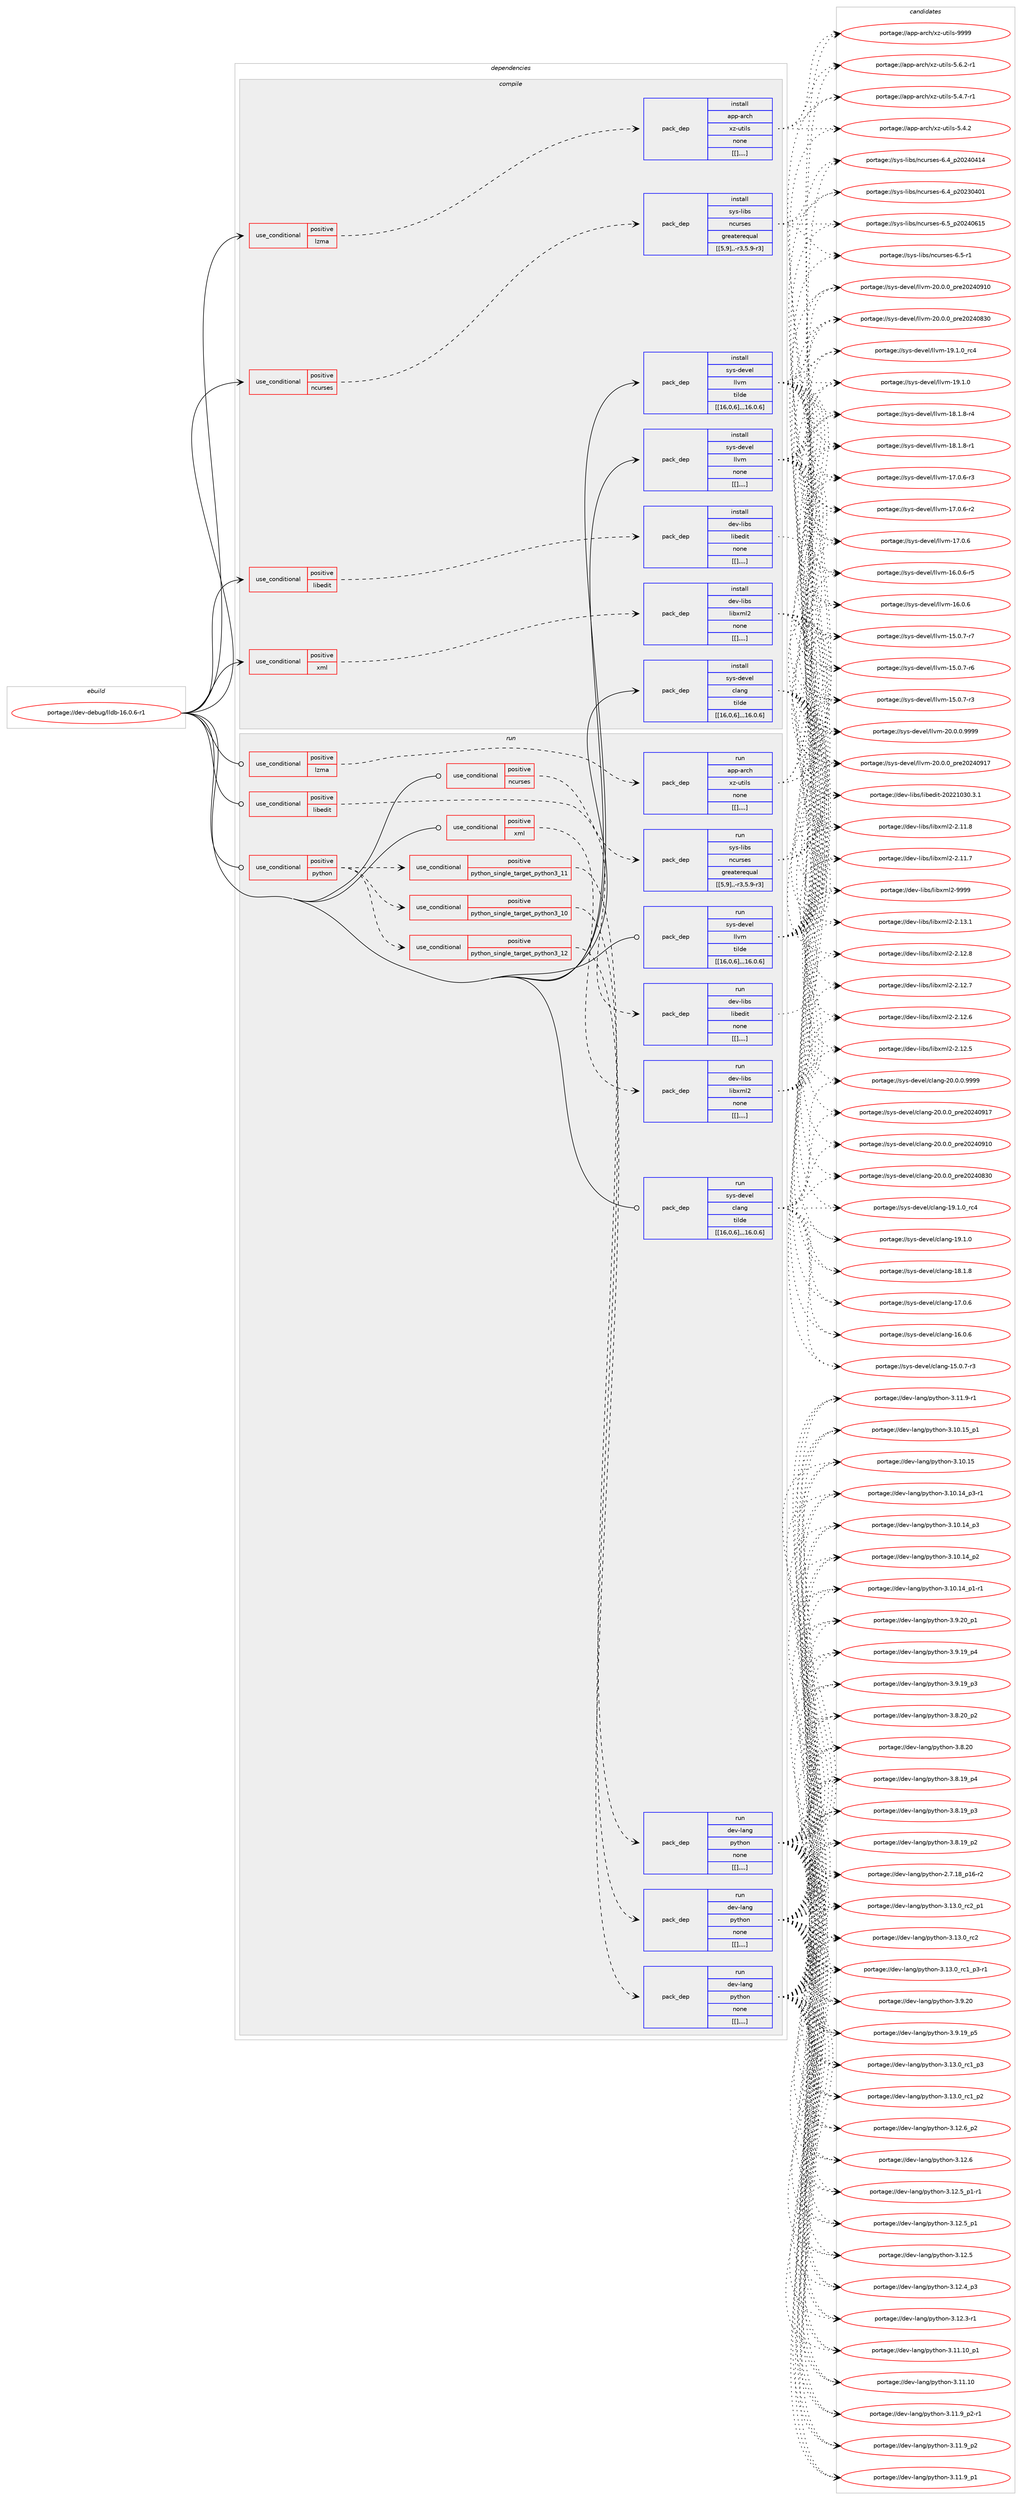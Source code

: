 digraph prolog {

# *************
# Graph options
# *************

newrank=true;
concentrate=true;
compound=true;
graph [rankdir=LR,fontname=Helvetica,fontsize=10,ranksep=1.5];#, ranksep=2.5, nodesep=0.2];
edge  [arrowhead=vee];
node  [fontname=Helvetica,fontsize=10];

# **********
# The ebuild
# **********

subgraph cluster_leftcol {
color=gray;
label=<<i>ebuild</i>>;
id [label="portage://dev-debug/lldb-16.0.6-r1", color=red, width=4, href="../dev-debug/lldb-16.0.6-r1.svg"];
}

# ****************
# The dependencies
# ****************

subgraph cluster_midcol {
color=gray;
label=<<i>dependencies</i>>;
subgraph cluster_compile {
fillcolor="#eeeeee";
style=filled;
label=<<i>compile</i>>;
subgraph cond19791 {
dependency72683 [label=<<TABLE BORDER="0" CELLBORDER="1" CELLSPACING="0" CELLPADDING="4"><TR><TD ROWSPAN="3" CELLPADDING="10">use_conditional</TD></TR><TR><TD>positive</TD></TR><TR><TD>libedit</TD></TR></TABLE>>, shape=none, color=red];
subgraph pack51948 {
dependency72684 [label=<<TABLE BORDER="0" CELLBORDER="1" CELLSPACING="0" CELLPADDING="4" WIDTH="220"><TR><TD ROWSPAN="6" CELLPADDING="30">pack_dep</TD></TR><TR><TD WIDTH="110">install</TD></TR><TR><TD>dev-libs</TD></TR><TR><TD>libedit</TD></TR><TR><TD>none</TD></TR><TR><TD>[[],,,,]</TD></TR></TABLE>>, shape=none, color=blue];
}
dependency72683:e -> dependency72684:w [weight=20,style="dashed",arrowhead="vee"];
}
id:e -> dependency72683:w [weight=20,style="solid",arrowhead="vee"];
subgraph cond19792 {
dependency72685 [label=<<TABLE BORDER="0" CELLBORDER="1" CELLSPACING="0" CELLPADDING="4"><TR><TD ROWSPAN="3" CELLPADDING="10">use_conditional</TD></TR><TR><TD>positive</TD></TR><TR><TD>lzma</TD></TR></TABLE>>, shape=none, color=red];
subgraph pack51949 {
dependency72686 [label=<<TABLE BORDER="0" CELLBORDER="1" CELLSPACING="0" CELLPADDING="4" WIDTH="220"><TR><TD ROWSPAN="6" CELLPADDING="30">pack_dep</TD></TR><TR><TD WIDTH="110">install</TD></TR><TR><TD>app-arch</TD></TR><TR><TD>xz-utils</TD></TR><TR><TD>none</TD></TR><TR><TD>[[],,,,]</TD></TR></TABLE>>, shape=none, color=blue];
}
dependency72685:e -> dependency72686:w [weight=20,style="dashed",arrowhead="vee"];
}
id:e -> dependency72685:w [weight=20,style="solid",arrowhead="vee"];
subgraph cond19793 {
dependency72687 [label=<<TABLE BORDER="0" CELLBORDER="1" CELLSPACING="0" CELLPADDING="4"><TR><TD ROWSPAN="3" CELLPADDING="10">use_conditional</TD></TR><TR><TD>positive</TD></TR><TR><TD>ncurses</TD></TR></TABLE>>, shape=none, color=red];
subgraph pack51950 {
dependency72688 [label=<<TABLE BORDER="0" CELLBORDER="1" CELLSPACING="0" CELLPADDING="4" WIDTH="220"><TR><TD ROWSPAN="6" CELLPADDING="30">pack_dep</TD></TR><TR><TD WIDTH="110">install</TD></TR><TR><TD>sys-libs</TD></TR><TR><TD>ncurses</TD></TR><TR><TD>greaterequal</TD></TR><TR><TD>[[5,9],,-r3,5.9-r3]</TD></TR></TABLE>>, shape=none, color=blue];
}
dependency72687:e -> dependency72688:w [weight=20,style="dashed",arrowhead="vee"];
}
id:e -> dependency72687:w [weight=20,style="solid",arrowhead="vee"];
subgraph cond19794 {
dependency72689 [label=<<TABLE BORDER="0" CELLBORDER="1" CELLSPACING="0" CELLPADDING="4"><TR><TD ROWSPAN="3" CELLPADDING="10">use_conditional</TD></TR><TR><TD>positive</TD></TR><TR><TD>xml</TD></TR></TABLE>>, shape=none, color=red];
subgraph pack51951 {
dependency72690 [label=<<TABLE BORDER="0" CELLBORDER="1" CELLSPACING="0" CELLPADDING="4" WIDTH="220"><TR><TD ROWSPAN="6" CELLPADDING="30">pack_dep</TD></TR><TR><TD WIDTH="110">install</TD></TR><TR><TD>dev-libs</TD></TR><TR><TD>libxml2</TD></TR><TR><TD>none</TD></TR><TR><TD>[[],,,,]</TD></TR></TABLE>>, shape=none, color=blue];
}
dependency72689:e -> dependency72690:w [weight=20,style="dashed",arrowhead="vee"];
}
id:e -> dependency72689:w [weight=20,style="solid",arrowhead="vee"];
subgraph pack51952 {
dependency72691 [label=<<TABLE BORDER="0" CELLBORDER="1" CELLSPACING="0" CELLPADDING="4" WIDTH="220"><TR><TD ROWSPAN="6" CELLPADDING="30">pack_dep</TD></TR><TR><TD WIDTH="110">install</TD></TR><TR><TD>sys-devel</TD></TR><TR><TD>clang</TD></TR><TR><TD>tilde</TD></TR><TR><TD>[[16,0,6],,,16.0.6]</TD></TR></TABLE>>, shape=none, color=blue];
}
id:e -> dependency72691:w [weight=20,style="solid",arrowhead="vee"];
subgraph pack51953 {
dependency72692 [label=<<TABLE BORDER="0" CELLBORDER="1" CELLSPACING="0" CELLPADDING="4" WIDTH="220"><TR><TD ROWSPAN="6" CELLPADDING="30">pack_dep</TD></TR><TR><TD WIDTH="110">install</TD></TR><TR><TD>sys-devel</TD></TR><TR><TD>llvm</TD></TR><TR><TD>tilde</TD></TR><TR><TD>[[16,0,6],,,16.0.6]</TD></TR></TABLE>>, shape=none, color=blue];
}
id:e -> dependency72692:w [weight=20,style="solid",arrowhead="vee"];
subgraph pack51954 {
dependency72693 [label=<<TABLE BORDER="0" CELLBORDER="1" CELLSPACING="0" CELLPADDING="4" WIDTH="220"><TR><TD ROWSPAN="6" CELLPADDING="30">pack_dep</TD></TR><TR><TD WIDTH="110">install</TD></TR><TR><TD>sys-devel</TD></TR><TR><TD>llvm</TD></TR><TR><TD>none</TD></TR><TR><TD>[[],,,,]</TD></TR></TABLE>>, shape=none, color=blue];
}
id:e -> dependency72693:w [weight=20,style="solid",arrowhead="vee"];
}
subgraph cluster_compileandrun {
fillcolor="#eeeeee";
style=filled;
label=<<i>compile and run</i>>;
}
subgraph cluster_run {
fillcolor="#eeeeee";
style=filled;
label=<<i>run</i>>;
subgraph cond19795 {
dependency72694 [label=<<TABLE BORDER="0" CELLBORDER="1" CELLSPACING="0" CELLPADDING="4"><TR><TD ROWSPAN="3" CELLPADDING="10">use_conditional</TD></TR><TR><TD>positive</TD></TR><TR><TD>libedit</TD></TR></TABLE>>, shape=none, color=red];
subgraph pack51955 {
dependency72695 [label=<<TABLE BORDER="0" CELLBORDER="1" CELLSPACING="0" CELLPADDING="4" WIDTH="220"><TR><TD ROWSPAN="6" CELLPADDING="30">pack_dep</TD></TR><TR><TD WIDTH="110">run</TD></TR><TR><TD>dev-libs</TD></TR><TR><TD>libedit</TD></TR><TR><TD>none</TD></TR><TR><TD>[[],,,,]</TD></TR></TABLE>>, shape=none, color=blue];
}
dependency72694:e -> dependency72695:w [weight=20,style="dashed",arrowhead="vee"];
}
id:e -> dependency72694:w [weight=20,style="solid",arrowhead="odot"];
subgraph cond19796 {
dependency72696 [label=<<TABLE BORDER="0" CELLBORDER="1" CELLSPACING="0" CELLPADDING="4"><TR><TD ROWSPAN="3" CELLPADDING="10">use_conditional</TD></TR><TR><TD>positive</TD></TR><TR><TD>lzma</TD></TR></TABLE>>, shape=none, color=red];
subgraph pack51956 {
dependency72697 [label=<<TABLE BORDER="0" CELLBORDER="1" CELLSPACING="0" CELLPADDING="4" WIDTH="220"><TR><TD ROWSPAN="6" CELLPADDING="30">pack_dep</TD></TR><TR><TD WIDTH="110">run</TD></TR><TR><TD>app-arch</TD></TR><TR><TD>xz-utils</TD></TR><TR><TD>none</TD></TR><TR><TD>[[],,,,]</TD></TR></TABLE>>, shape=none, color=blue];
}
dependency72696:e -> dependency72697:w [weight=20,style="dashed",arrowhead="vee"];
}
id:e -> dependency72696:w [weight=20,style="solid",arrowhead="odot"];
subgraph cond19797 {
dependency72698 [label=<<TABLE BORDER="0" CELLBORDER="1" CELLSPACING="0" CELLPADDING="4"><TR><TD ROWSPAN="3" CELLPADDING="10">use_conditional</TD></TR><TR><TD>positive</TD></TR><TR><TD>ncurses</TD></TR></TABLE>>, shape=none, color=red];
subgraph pack51957 {
dependency72699 [label=<<TABLE BORDER="0" CELLBORDER="1" CELLSPACING="0" CELLPADDING="4" WIDTH="220"><TR><TD ROWSPAN="6" CELLPADDING="30">pack_dep</TD></TR><TR><TD WIDTH="110">run</TD></TR><TR><TD>sys-libs</TD></TR><TR><TD>ncurses</TD></TR><TR><TD>greaterequal</TD></TR><TR><TD>[[5,9],,-r3,5.9-r3]</TD></TR></TABLE>>, shape=none, color=blue];
}
dependency72698:e -> dependency72699:w [weight=20,style="dashed",arrowhead="vee"];
}
id:e -> dependency72698:w [weight=20,style="solid",arrowhead="odot"];
subgraph cond19798 {
dependency72700 [label=<<TABLE BORDER="0" CELLBORDER="1" CELLSPACING="0" CELLPADDING="4"><TR><TD ROWSPAN="3" CELLPADDING="10">use_conditional</TD></TR><TR><TD>positive</TD></TR><TR><TD>python</TD></TR></TABLE>>, shape=none, color=red];
subgraph cond19799 {
dependency72701 [label=<<TABLE BORDER="0" CELLBORDER="1" CELLSPACING="0" CELLPADDING="4"><TR><TD ROWSPAN="3" CELLPADDING="10">use_conditional</TD></TR><TR><TD>positive</TD></TR><TR><TD>python_single_target_python3_10</TD></TR></TABLE>>, shape=none, color=red];
subgraph pack51958 {
dependency72702 [label=<<TABLE BORDER="0" CELLBORDER="1" CELLSPACING="0" CELLPADDING="4" WIDTH="220"><TR><TD ROWSPAN="6" CELLPADDING="30">pack_dep</TD></TR><TR><TD WIDTH="110">run</TD></TR><TR><TD>dev-lang</TD></TR><TR><TD>python</TD></TR><TR><TD>none</TD></TR><TR><TD>[[],,,,]</TD></TR></TABLE>>, shape=none, color=blue];
}
dependency72701:e -> dependency72702:w [weight=20,style="dashed",arrowhead="vee"];
}
dependency72700:e -> dependency72701:w [weight=20,style="dashed",arrowhead="vee"];
subgraph cond19800 {
dependency72703 [label=<<TABLE BORDER="0" CELLBORDER="1" CELLSPACING="0" CELLPADDING="4"><TR><TD ROWSPAN="3" CELLPADDING="10">use_conditional</TD></TR><TR><TD>positive</TD></TR><TR><TD>python_single_target_python3_11</TD></TR></TABLE>>, shape=none, color=red];
subgraph pack51959 {
dependency72704 [label=<<TABLE BORDER="0" CELLBORDER="1" CELLSPACING="0" CELLPADDING="4" WIDTH="220"><TR><TD ROWSPAN="6" CELLPADDING="30">pack_dep</TD></TR><TR><TD WIDTH="110">run</TD></TR><TR><TD>dev-lang</TD></TR><TR><TD>python</TD></TR><TR><TD>none</TD></TR><TR><TD>[[],,,,]</TD></TR></TABLE>>, shape=none, color=blue];
}
dependency72703:e -> dependency72704:w [weight=20,style="dashed",arrowhead="vee"];
}
dependency72700:e -> dependency72703:w [weight=20,style="dashed",arrowhead="vee"];
subgraph cond19801 {
dependency72705 [label=<<TABLE BORDER="0" CELLBORDER="1" CELLSPACING="0" CELLPADDING="4"><TR><TD ROWSPAN="3" CELLPADDING="10">use_conditional</TD></TR><TR><TD>positive</TD></TR><TR><TD>python_single_target_python3_12</TD></TR></TABLE>>, shape=none, color=red];
subgraph pack51960 {
dependency72706 [label=<<TABLE BORDER="0" CELLBORDER="1" CELLSPACING="0" CELLPADDING="4" WIDTH="220"><TR><TD ROWSPAN="6" CELLPADDING="30">pack_dep</TD></TR><TR><TD WIDTH="110">run</TD></TR><TR><TD>dev-lang</TD></TR><TR><TD>python</TD></TR><TR><TD>none</TD></TR><TR><TD>[[],,,,]</TD></TR></TABLE>>, shape=none, color=blue];
}
dependency72705:e -> dependency72706:w [weight=20,style="dashed",arrowhead="vee"];
}
dependency72700:e -> dependency72705:w [weight=20,style="dashed",arrowhead="vee"];
}
id:e -> dependency72700:w [weight=20,style="solid",arrowhead="odot"];
subgraph cond19802 {
dependency72707 [label=<<TABLE BORDER="0" CELLBORDER="1" CELLSPACING="0" CELLPADDING="4"><TR><TD ROWSPAN="3" CELLPADDING="10">use_conditional</TD></TR><TR><TD>positive</TD></TR><TR><TD>xml</TD></TR></TABLE>>, shape=none, color=red];
subgraph pack51961 {
dependency72708 [label=<<TABLE BORDER="0" CELLBORDER="1" CELLSPACING="0" CELLPADDING="4" WIDTH="220"><TR><TD ROWSPAN="6" CELLPADDING="30">pack_dep</TD></TR><TR><TD WIDTH="110">run</TD></TR><TR><TD>dev-libs</TD></TR><TR><TD>libxml2</TD></TR><TR><TD>none</TD></TR><TR><TD>[[],,,,]</TD></TR></TABLE>>, shape=none, color=blue];
}
dependency72707:e -> dependency72708:w [weight=20,style="dashed",arrowhead="vee"];
}
id:e -> dependency72707:w [weight=20,style="solid",arrowhead="odot"];
subgraph pack51962 {
dependency72709 [label=<<TABLE BORDER="0" CELLBORDER="1" CELLSPACING="0" CELLPADDING="4" WIDTH="220"><TR><TD ROWSPAN="6" CELLPADDING="30">pack_dep</TD></TR><TR><TD WIDTH="110">run</TD></TR><TR><TD>sys-devel</TD></TR><TR><TD>clang</TD></TR><TR><TD>tilde</TD></TR><TR><TD>[[16,0,6],,,16.0.6]</TD></TR></TABLE>>, shape=none, color=blue];
}
id:e -> dependency72709:w [weight=20,style="solid",arrowhead="odot"];
subgraph pack51963 {
dependency72710 [label=<<TABLE BORDER="0" CELLBORDER="1" CELLSPACING="0" CELLPADDING="4" WIDTH="220"><TR><TD ROWSPAN="6" CELLPADDING="30">pack_dep</TD></TR><TR><TD WIDTH="110">run</TD></TR><TR><TD>sys-devel</TD></TR><TR><TD>llvm</TD></TR><TR><TD>tilde</TD></TR><TR><TD>[[16,0,6],,,16.0.6]</TD></TR></TABLE>>, shape=none, color=blue];
}
id:e -> dependency72710:w [weight=20,style="solid",arrowhead="odot"];
}
}

# **************
# The candidates
# **************

subgraph cluster_choices {
rank=same;
color=gray;
label=<<i>candidates</i>>;

subgraph choice51948 {
color=black;
nodesep=1;
choice1001011184510810598115471081059810110010511645504850504948514846514649 [label="portage://dev-libs/libedit-20221030.3.1", color=red, width=4,href="../dev-libs/libedit-20221030.3.1.svg"];
dependency72684:e -> choice1001011184510810598115471081059810110010511645504850504948514846514649:w [style=dotted,weight="100"];
}
subgraph choice51949 {
color=black;
nodesep=1;
choice9711211245971149910447120122451171161051081154557575757 [label="portage://app-arch/xz-utils-9999", color=red, width=4,href="../app-arch/xz-utils-9999.svg"];
choice9711211245971149910447120122451171161051081154553465446504511449 [label="portage://app-arch/xz-utils-5.6.2-r1", color=red, width=4,href="../app-arch/xz-utils-5.6.2-r1.svg"];
choice9711211245971149910447120122451171161051081154553465246554511449 [label="portage://app-arch/xz-utils-5.4.7-r1", color=red, width=4,href="../app-arch/xz-utils-5.4.7-r1.svg"];
choice971121124597114991044712012245117116105108115455346524650 [label="portage://app-arch/xz-utils-5.4.2", color=red, width=4,href="../app-arch/xz-utils-5.4.2.svg"];
dependency72686:e -> choice9711211245971149910447120122451171161051081154557575757:w [style=dotted,weight="100"];
dependency72686:e -> choice9711211245971149910447120122451171161051081154553465446504511449:w [style=dotted,weight="100"];
dependency72686:e -> choice9711211245971149910447120122451171161051081154553465246554511449:w [style=dotted,weight="100"];
dependency72686:e -> choice971121124597114991044712012245117116105108115455346524650:w [style=dotted,weight="100"];
}
subgraph choice51950 {
color=black;
nodesep=1;
choice1151211154510810598115471109911711411510111545544653951125048505248544953 [label="portage://sys-libs/ncurses-6.5_p20240615", color=red, width=4,href="../sys-libs/ncurses-6.5_p20240615.svg"];
choice11512111545108105981154711099117114115101115455446534511449 [label="portage://sys-libs/ncurses-6.5-r1", color=red, width=4,href="../sys-libs/ncurses-6.5-r1.svg"];
choice1151211154510810598115471109911711411510111545544652951125048505248524952 [label="portage://sys-libs/ncurses-6.4_p20240414", color=red, width=4,href="../sys-libs/ncurses-6.4_p20240414.svg"];
choice1151211154510810598115471109911711411510111545544652951125048505148524849 [label="portage://sys-libs/ncurses-6.4_p20230401", color=red, width=4,href="../sys-libs/ncurses-6.4_p20230401.svg"];
dependency72688:e -> choice1151211154510810598115471109911711411510111545544653951125048505248544953:w [style=dotted,weight="100"];
dependency72688:e -> choice11512111545108105981154711099117114115101115455446534511449:w [style=dotted,weight="100"];
dependency72688:e -> choice1151211154510810598115471109911711411510111545544652951125048505248524952:w [style=dotted,weight="100"];
dependency72688:e -> choice1151211154510810598115471109911711411510111545544652951125048505148524849:w [style=dotted,weight="100"];
}
subgraph choice51951 {
color=black;
nodesep=1;
choice10010111845108105981154710810598120109108504557575757 [label="portage://dev-libs/libxml2-9999", color=red, width=4,href="../dev-libs/libxml2-9999.svg"];
choice100101118451081059811547108105981201091085045504649514649 [label="portage://dev-libs/libxml2-2.13.1", color=red, width=4,href="../dev-libs/libxml2-2.13.1.svg"];
choice100101118451081059811547108105981201091085045504649504656 [label="portage://dev-libs/libxml2-2.12.8", color=red, width=4,href="../dev-libs/libxml2-2.12.8.svg"];
choice100101118451081059811547108105981201091085045504649504655 [label="portage://dev-libs/libxml2-2.12.7", color=red, width=4,href="../dev-libs/libxml2-2.12.7.svg"];
choice100101118451081059811547108105981201091085045504649504654 [label="portage://dev-libs/libxml2-2.12.6", color=red, width=4,href="../dev-libs/libxml2-2.12.6.svg"];
choice100101118451081059811547108105981201091085045504649504653 [label="portage://dev-libs/libxml2-2.12.5", color=red, width=4,href="../dev-libs/libxml2-2.12.5.svg"];
choice100101118451081059811547108105981201091085045504649494656 [label="portage://dev-libs/libxml2-2.11.8", color=red, width=4,href="../dev-libs/libxml2-2.11.8.svg"];
choice100101118451081059811547108105981201091085045504649494655 [label="portage://dev-libs/libxml2-2.11.7", color=red, width=4,href="../dev-libs/libxml2-2.11.7.svg"];
dependency72690:e -> choice10010111845108105981154710810598120109108504557575757:w [style=dotted,weight="100"];
dependency72690:e -> choice100101118451081059811547108105981201091085045504649514649:w [style=dotted,weight="100"];
dependency72690:e -> choice100101118451081059811547108105981201091085045504649504656:w [style=dotted,weight="100"];
dependency72690:e -> choice100101118451081059811547108105981201091085045504649504655:w [style=dotted,weight="100"];
dependency72690:e -> choice100101118451081059811547108105981201091085045504649504654:w [style=dotted,weight="100"];
dependency72690:e -> choice100101118451081059811547108105981201091085045504649504653:w [style=dotted,weight="100"];
dependency72690:e -> choice100101118451081059811547108105981201091085045504649494656:w [style=dotted,weight="100"];
dependency72690:e -> choice100101118451081059811547108105981201091085045504649494655:w [style=dotted,weight="100"];
}
subgraph choice51952 {
color=black;
nodesep=1;
choice11512111545100101118101108479910897110103455048464846484657575757 [label="portage://sys-devel/clang-20.0.0.9999", color=red, width=4,href="../sys-devel/clang-20.0.0.9999.svg"];
choice1151211154510010111810110847991089711010345504846484648951121141015048505248574955 [label="portage://sys-devel/clang-20.0.0_pre20240917", color=red, width=4,href="../sys-devel/clang-20.0.0_pre20240917.svg"];
choice1151211154510010111810110847991089711010345504846484648951121141015048505248574948 [label="portage://sys-devel/clang-20.0.0_pre20240910", color=red, width=4,href="../sys-devel/clang-20.0.0_pre20240910.svg"];
choice1151211154510010111810110847991089711010345504846484648951121141015048505248565148 [label="portage://sys-devel/clang-20.0.0_pre20240830", color=red, width=4,href="../sys-devel/clang-20.0.0_pre20240830.svg"];
choice1151211154510010111810110847991089711010345495746494648951149952 [label="portage://sys-devel/clang-19.1.0_rc4", color=red, width=4,href="../sys-devel/clang-19.1.0_rc4.svg"];
choice1151211154510010111810110847991089711010345495746494648 [label="portage://sys-devel/clang-19.1.0", color=red, width=4,href="../sys-devel/clang-19.1.0.svg"];
choice1151211154510010111810110847991089711010345495646494656 [label="portage://sys-devel/clang-18.1.8", color=red, width=4,href="../sys-devel/clang-18.1.8.svg"];
choice1151211154510010111810110847991089711010345495546484654 [label="portage://sys-devel/clang-17.0.6", color=red, width=4,href="../sys-devel/clang-17.0.6.svg"];
choice1151211154510010111810110847991089711010345495446484654 [label="portage://sys-devel/clang-16.0.6", color=red, width=4,href="../sys-devel/clang-16.0.6.svg"];
choice11512111545100101118101108479910897110103454953464846554511451 [label="portage://sys-devel/clang-15.0.7-r3", color=red, width=4,href="../sys-devel/clang-15.0.7-r3.svg"];
dependency72691:e -> choice11512111545100101118101108479910897110103455048464846484657575757:w [style=dotted,weight="100"];
dependency72691:e -> choice1151211154510010111810110847991089711010345504846484648951121141015048505248574955:w [style=dotted,weight="100"];
dependency72691:e -> choice1151211154510010111810110847991089711010345504846484648951121141015048505248574948:w [style=dotted,weight="100"];
dependency72691:e -> choice1151211154510010111810110847991089711010345504846484648951121141015048505248565148:w [style=dotted,weight="100"];
dependency72691:e -> choice1151211154510010111810110847991089711010345495746494648951149952:w [style=dotted,weight="100"];
dependency72691:e -> choice1151211154510010111810110847991089711010345495746494648:w [style=dotted,weight="100"];
dependency72691:e -> choice1151211154510010111810110847991089711010345495646494656:w [style=dotted,weight="100"];
dependency72691:e -> choice1151211154510010111810110847991089711010345495546484654:w [style=dotted,weight="100"];
dependency72691:e -> choice1151211154510010111810110847991089711010345495446484654:w [style=dotted,weight="100"];
dependency72691:e -> choice11512111545100101118101108479910897110103454953464846554511451:w [style=dotted,weight="100"];
}
subgraph choice51953 {
color=black;
nodesep=1;
choice1151211154510010111810110847108108118109455048464846484657575757 [label="portage://sys-devel/llvm-20.0.0.9999", color=red, width=4,href="../sys-devel/llvm-20.0.0.9999.svg"];
choice115121115451001011181011084710810811810945504846484648951121141015048505248574955 [label="portage://sys-devel/llvm-20.0.0_pre20240917", color=red, width=4,href="../sys-devel/llvm-20.0.0_pre20240917.svg"];
choice115121115451001011181011084710810811810945504846484648951121141015048505248574948 [label="portage://sys-devel/llvm-20.0.0_pre20240910", color=red, width=4,href="../sys-devel/llvm-20.0.0_pre20240910.svg"];
choice115121115451001011181011084710810811810945504846484648951121141015048505248565148 [label="portage://sys-devel/llvm-20.0.0_pre20240830", color=red, width=4,href="../sys-devel/llvm-20.0.0_pre20240830.svg"];
choice115121115451001011181011084710810811810945495746494648951149952 [label="portage://sys-devel/llvm-19.1.0_rc4", color=red, width=4,href="../sys-devel/llvm-19.1.0_rc4.svg"];
choice115121115451001011181011084710810811810945495746494648 [label="portage://sys-devel/llvm-19.1.0", color=red, width=4,href="../sys-devel/llvm-19.1.0.svg"];
choice1151211154510010111810110847108108118109454956464946564511452 [label="portage://sys-devel/llvm-18.1.8-r4", color=red, width=4,href="../sys-devel/llvm-18.1.8-r4.svg"];
choice1151211154510010111810110847108108118109454956464946564511449 [label="portage://sys-devel/llvm-18.1.8-r1", color=red, width=4,href="../sys-devel/llvm-18.1.8-r1.svg"];
choice1151211154510010111810110847108108118109454955464846544511451 [label="portage://sys-devel/llvm-17.0.6-r3", color=red, width=4,href="../sys-devel/llvm-17.0.6-r3.svg"];
choice1151211154510010111810110847108108118109454955464846544511450 [label="portage://sys-devel/llvm-17.0.6-r2", color=red, width=4,href="../sys-devel/llvm-17.0.6-r2.svg"];
choice115121115451001011181011084710810811810945495546484654 [label="portage://sys-devel/llvm-17.0.6", color=red, width=4,href="../sys-devel/llvm-17.0.6.svg"];
choice1151211154510010111810110847108108118109454954464846544511453 [label="portage://sys-devel/llvm-16.0.6-r5", color=red, width=4,href="../sys-devel/llvm-16.0.6-r5.svg"];
choice115121115451001011181011084710810811810945495446484654 [label="portage://sys-devel/llvm-16.0.6", color=red, width=4,href="../sys-devel/llvm-16.0.6.svg"];
choice1151211154510010111810110847108108118109454953464846554511455 [label="portage://sys-devel/llvm-15.0.7-r7", color=red, width=4,href="../sys-devel/llvm-15.0.7-r7.svg"];
choice1151211154510010111810110847108108118109454953464846554511454 [label="portage://sys-devel/llvm-15.0.7-r6", color=red, width=4,href="../sys-devel/llvm-15.0.7-r6.svg"];
choice1151211154510010111810110847108108118109454953464846554511451 [label="portage://sys-devel/llvm-15.0.7-r3", color=red, width=4,href="../sys-devel/llvm-15.0.7-r3.svg"];
dependency72692:e -> choice1151211154510010111810110847108108118109455048464846484657575757:w [style=dotted,weight="100"];
dependency72692:e -> choice115121115451001011181011084710810811810945504846484648951121141015048505248574955:w [style=dotted,weight="100"];
dependency72692:e -> choice115121115451001011181011084710810811810945504846484648951121141015048505248574948:w [style=dotted,weight="100"];
dependency72692:e -> choice115121115451001011181011084710810811810945504846484648951121141015048505248565148:w [style=dotted,weight="100"];
dependency72692:e -> choice115121115451001011181011084710810811810945495746494648951149952:w [style=dotted,weight="100"];
dependency72692:e -> choice115121115451001011181011084710810811810945495746494648:w [style=dotted,weight="100"];
dependency72692:e -> choice1151211154510010111810110847108108118109454956464946564511452:w [style=dotted,weight="100"];
dependency72692:e -> choice1151211154510010111810110847108108118109454956464946564511449:w [style=dotted,weight="100"];
dependency72692:e -> choice1151211154510010111810110847108108118109454955464846544511451:w [style=dotted,weight="100"];
dependency72692:e -> choice1151211154510010111810110847108108118109454955464846544511450:w [style=dotted,weight="100"];
dependency72692:e -> choice115121115451001011181011084710810811810945495546484654:w [style=dotted,weight="100"];
dependency72692:e -> choice1151211154510010111810110847108108118109454954464846544511453:w [style=dotted,weight="100"];
dependency72692:e -> choice115121115451001011181011084710810811810945495446484654:w [style=dotted,weight="100"];
dependency72692:e -> choice1151211154510010111810110847108108118109454953464846554511455:w [style=dotted,weight="100"];
dependency72692:e -> choice1151211154510010111810110847108108118109454953464846554511454:w [style=dotted,weight="100"];
dependency72692:e -> choice1151211154510010111810110847108108118109454953464846554511451:w [style=dotted,weight="100"];
}
subgraph choice51954 {
color=black;
nodesep=1;
choice1151211154510010111810110847108108118109455048464846484657575757 [label="portage://sys-devel/llvm-20.0.0.9999", color=red, width=4,href="../sys-devel/llvm-20.0.0.9999.svg"];
choice115121115451001011181011084710810811810945504846484648951121141015048505248574955 [label="portage://sys-devel/llvm-20.0.0_pre20240917", color=red, width=4,href="../sys-devel/llvm-20.0.0_pre20240917.svg"];
choice115121115451001011181011084710810811810945504846484648951121141015048505248574948 [label="portage://sys-devel/llvm-20.0.0_pre20240910", color=red, width=4,href="../sys-devel/llvm-20.0.0_pre20240910.svg"];
choice115121115451001011181011084710810811810945504846484648951121141015048505248565148 [label="portage://sys-devel/llvm-20.0.0_pre20240830", color=red, width=4,href="../sys-devel/llvm-20.0.0_pre20240830.svg"];
choice115121115451001011181011084710810811810945495746494648951149952 [label="portage://sys-devel/llvm-19.1.0_rc4", color=red, width=4,href="../sys-devel/llvm-19.1.0_rc4.svg"];
choice115121115451001011181011084710810811810945495746494648 [label="portage://sys-devel/llvm-19.1.0", color=red, width=4,href="../sys-devel/llvm-19.1.0.svg"];
choice1151211154510010111810110847108108118109454956464946564511452 [label="portage://sys-devel/llvm-18.1.8-r4", color=red, width=4,href="../sys-devel/llvm-18.1.8-r4.svg"];
choice1151211154510010111810110847108108118109454956464946564511449 [label="portage://sys-devel/llvm-18.1.8-r1", color=red, width=4,href="../sys-devel/llvm-18.1.8-r1.svg"];
choice1151211154510010111810110847108108118109454955464846544511451 [label="portage://sys-devel/llvm-17.0.6-r3", color=red, width=4,href="../sys-devel/llvm-17.0.6-r3.svg"];
choice1151211154510010111810110847108108118109454955464846544511450 [label="portage://sys-devel/llvm-17.0.6-r2", color=red, width=4,href="../sys-devel/llvm-17.0.6-r2.svg"];
choice115121115451001011181011084710810811810945495546484654 [label="portage://sys-devel/llvm-17.0.6", color=red, width=4,href="../sys-devel/llvm-17.0.6.svg"];
choice1151211154510010111810110847108108118109454954464846544511453 [label="portage://sys-devel/llvm-16.0.6-r5", color=red, width=4,href="../sys-devel/llvm-16.0.6-r5.svg"];
choice115121115451001011181011084710810811810945495446484654 [label="portage://sys-devel/llvm-16.0.6", color=red, width=4,href="../sys-devel/llvm-16.0.6.svg"];
choice1151211154510010111810110847108108118109454953464846554511455 [label="portage://sys-devel/llvm-15.0.7-r7", color=red, width=4,href="../sys-devel/llvm-15.0.7-r7.svg"];
choice1151211154510010111810110847108108118109454953464846554511454 [label="portage://sys-devel/llvm-15.0.7-r6", color=red, width=4,href="../sys-devel/llvm-15.0.7-r6.svg"];
choice1151211154510010111810110847108108118109454953464846554511451 [label="portage://sys-devel/llvm-15.0.7-r3", color=red, width=4,href="../sys-devel/llvm-15.0.7-r3.svg"];
dependency72693:e -> choice1151211154510010111810110847108108118109455048464846484657575757:w [style=dotted,weight="100"];
dependency72693:e -> choice115121115451001011181011084710810811810945504846484648951121141015048505248574955:w [style=dotted,weight="100"];
dependency72693:e -> choice115121115451001011181011084710810811810945504846484648951121141015048505248574948:w [style=dotted,weight="100"];
dependency72693:e -> choice115121115451001011181011084710810811810945504846484648951121141015048505248565148:w [style=dotted,weight="100"];
dependency72693:e -> choice115121115451001011181011084710810811810945495746494648951149952:w [style=dotted,weight="100"];
dependency72693:e -> choice115121115451001011181011084710810811810945495746494648:w [style=dotted,weight="100"];
dependency72693:e -> choice1151211154510010111810110847108108118109454956464946564511452:w [style=dotted,weight="100"];
dependency72693:e -> choice1151211154510010111810110847108108118109454956464946564511449:w [style=dotted,weight="100"];
dependency72693:e -> choice1151211154510010111810110847108108118109454955464846544511451:w [style=dotted,weight="100"];
dependency72693:e -> choice1151211154510010111810110847108108118109454955464846544511450:w [style=dotted,weight="100"];
dependency72693:e -> choice115121115451001011181011084710810811810945495546484654:w [style=dotted,weight="100"];
dependency72693:e -> choice1151211154510010111810110847108108118109454954464846544511453:w [style=dotted,weight="100"];
dependency72693:e -> choice115121115451001011181011084710810811810945495446484654:w [style=dotted,weight="100"];
dependency72693:e -> choice1151211154510010111810110847108108118109454953464846554511455:w [style=dotted,weight="100"];
dependency72693:e -> choice1151211154510010111810110847108108118109454953464846554511454:w [style=dotted,weight="100"];
dependency72693:e -> choice1151211154510010111810110847108108118109454953464846554511451:w [style=dotted,weight="100"];
}
subgraph choice51955 {
color=black;
nodesep=1;
choice1001011184510810598115471081059810110010511645504850504948514846514649 [label="portage://dev-libs/libedit-20221030.3.1", color=red, width=4,href="../dev-libs/libedit-20221030.3.1.svg"];
dependency72695:e -> choice1001011184510810598115471081059810110010511645504850504948514846514649:w [style=dotted,weight="100"];
}
subgraph choice51956 {
color=black;
nodesep=1;
choice9711211245971149910447120122451171161051081154557575757 [label="portage://app-arch/xz-utils-9999", color=red, width=4,href="../app-arch/xz-utils-9999.svg"];
choice9711211245971149910447120122451171161051081154553465446504511449 [label="portage://app-arch/xz-utils-5.6.2-r1", color=red, width=4,href="../app-arch/xz-utils-5.6.2-r1.svg"];
choice9711211245971149910447120122451171161051081154553465246554511449 [label="portage://app-arch/xz-utils-5.4.7-r1", color=red, width=4,href="../app-arch/xz-utils-5.4.7-r1.svg"];
choice971121124597114991044712012245117116105108115455346524650 [label="portage://app-arch/xz-utils-5.4.2", color=red, width=4,href="../app-arch/xz-utils-5.4.2.svg"];
dependency72697:e -> choice9711211245971149910447120122451171161051081154557575757:w [style=dotted,weight="100"];
dependency72697:e -> choice9711211245971149910447120122451171161051081154553465446504511449:w [style=dotted,weight="100"];
dependency72697:e -> choice9711211245971149910447120122451171161051081154553465246554511449:w [style=dotted,weight="100"];
dependency72697:e -> choice971121124597114991044712012245117116105108115455346524650:w [style=dotted,weight="100"];
}
subgraph choice51957 {
color=black;
nodesep=1;
choice1151211154510810598115471109911711411510111545544653951125048505248544953 [label="portage://sys-libs/ncurses-6.5_p20240615", color=red, width=4,href="../sys-libs/ncurses-6.5_p20240615.svg"];
choice11512111545108105981154711099117114115101115455446534511449 [label="portage://sys-libs/ncurses-6.5-r1", color=red, width=4,href="../sys-libs/ncurses-6.5-r1.svg"];
choice1151211154510810598115471109911711411510111545544652951125048505248524952 [label="portage://sys-libs/ncurses-6.4_p20240414", color=red, width=4,href="../sys-libs/ncurses-6.4_p20240414.svg"];
choice1151211154510810598115471109911711411510111545544652951125048505148524849 [label="portage://sys-libs/ncurses-6.4_p20230401", color=red, width=4,href="../sys-libs/ncurses-6.4_p20230401.svg"];
dependency72699:e -> choice1151211154510810598115471109911711411510111545544653951125048505248544953:w [style=dotted,weight="100"];
dependency72699:e -> choice11512111545108105981154711099117114115101115455446534511449:w [style=dotted,weight="100"];
dependency72699:e -> choice1151211154510810598115471109911711411510111545544652951125048505248524952:w [style=dotted,weight="100"];
dependency72699:e -> choice1151211154510810598115471109911711411510111545544652951125048505148524849:w [style=dotted,weight="100"];
}
subgraph choice51958 {
color=black;
nodesep=1;
choice100101118451089711010347112121116104111110455146495146489511499509511249 [label="portage://dev-lang/python-3.13.0_rc2_p1", color=red, width=4,href="../dev-lang/python-3.13.0_rc2_p1.svg"];
choice10010111845108971101034711212111610411111045514649514648951149950 [label="portage://dev-lang/python-3.13.0_rc2", color=red, width=4,href="../dev-lang/python-3.13.0_rc2.svg"];
choice1001011184510897110103471121211161041111104551464951464895114994995112514511449 [label="portage://dev-lang/python-3.13.0_rc1_p3-r1", color=red, width=4,href="../dev-lang/python-3.13.0_rc1_p3-r1.svg"];
choice100101118451089711010347112121116104111110455146495146489511499499511251 [label="portage://dev-lang/python-3.13.0_rc1_p3", color=red, width=4,href="../dev-lang/python-3.13.0_rc1_p3.svg"];
choice100101118451089711010347112121116104111110455146495146489511499499511250 [label="portage://dev-lang/python-3.13.0_rc1_p2", color=red, width=4,href="../dev-lang/python-3.13.0_rc1_p2.svg"];
choice100101118451089711010347112121116104111110455146495046549511250 [label="portage://dev-lang/python-3.12.6_p2", color=red, width=4,href="../dev-lang/python-3.12.6_p2.svg"];
choice10010111845108971101034711212111610411111045514649504654 [label="portage://dev-lang/python-3.12.6", color=red, width=4,href="../dev-lang/python-3.12.6.svg"];
choice1001011184510897110103471121211161041111104551464950465395112494511449 [label="portage://dev-lang/python-3.12.5_p1-r1", color=red, width=4,href="../dev-lang/python-3.12.5_p1-r1.svg"];
choice100101118451089711010347112121116104111110455146495046539511249 [label="portage://dev-lang/python-3.12.5_p1", color=red, width=4,href="../dev-lang/python-3.12.5_p1.svg"];
choice10010111845108971101034711212111610411111045514649504653 [label="portage://dev-lang/python-3.12.5", color=red, width=4,href="../dev-lang/python-3.12.5.svg"];
choice100101118451089711010347112121116104111110455146495046529511251 [label="portage://dev-lang/python-3.12.4_p3", color=red, width=4,href="../dev-lang/python-3.12.4_p3.svg"];
choice100101118451089711010347112121116104111110455146495046514511449 [label="portage://dev-lang/python-3.12.3-r1", color=red, width=4,href="../dev-lang/python-3.12.3-r1.svg"];
choice10010111845108971101034711212111610411111045514649494649489511249 [label="portage://dev-lang/python-3.11.10_p1", color=red, width=4,href="../dev-lang/python-3.11.10_p1.svg"];
choice1001011184510897110103471121211161041111104551464949464948 [label="portage://dev-lang/python-3.11.10", color=red, width=4,href="../dev-lang/python-3.11.10.svg"];
choice1001011184510897110103471121211161041111104551464949465795112504511449 [label="portage://dev-lang/python-3.11.9_p2-r1", color=red, width=4,href="../dev-lang/python-3.11.9_p2-r1.svg"];
choice100101118451089711010347112121116104111110455146494946579511250 [label="portage://dev-lang/python-3.11.9_p2", color=red, width=4,href="../dev-lang/python-3.11.9_p2.svg"];
choice100101118451089711010347112121116104111110455146494946579511249 [label="portage://dev-lang/python-3.11.9_p1", color=red, width=4,href="../dev-lang/python-3.11.9_p1.svg"];
choice100101118451089711010347112121116104111110455146494946574511449 [label="portage://dev-lang/python-3.11.9-r1", color=red, width=4,href="../dev-lang/python-3.11.9-r1.svg"];
choice10010111845108971101034711212111610411111045514649484649539511249 [label="portage://dev-lang/python-3.10.15_p1", color=red, width=4,href="../dev-lang/python-3.10.15_p1.svg"];
choice1001011184510897110103471121211161041111104551464948464953 [label="portage://dev-lang/python-3.10.15", color=red, width=4,href="../dev-lang/python-3.10.15.svg"];
choice100101118451089711010347112121116104111110455146494846495295112514511449 [label="portage://dev-lang/python-3.10.14_p3-r1", color=red, width=4,href="../dev-lang/python-3.10.14_p3-r1.svg"];
choice10010111845108971101034711212111610411111045514649484649529511251 [label="portage://dev-lang/python-3.10.14_p3", color=red, width=4,href="../dev-lang/python-3.10.14_p3.svg"];
choice10010111845108971101034711212111610411111045514649484649529511250 [label="portage://dev-lang/python-3.10.14_p2", color=red, width=4,href="../dev-lang/python-3.10.14_p2.svg"];
choice100101118451089711010347112121116104111110455146494846495295112494511449 [label="portage://dev-lang/python-3.10.14_p1-r1", color=red, width=4,href="../dev-lang/python-3.10.14_p1-r1.svg"];
choice100101118451089711010347112121116104111110455146574650489511249 [label="portage://dev-lang/python-3.9.20_p1", color=red, width=4,href="../dev-lang/python-3.9.20_p1.svg"];
choice10010111845108971101034711212111610411111045514657465048 [label="portage://dev-lang/python-3.9.20", color=red, width=4,href="../dev-lang/python-3.9.20.svg"];
choice100101118451089711010347112121116104111110455146574649579511253 [label="portage://dev-lang/python-3.9.19_p5", color=red, width=4,href="../dev-lang/python-3.9.19_p5.svg"];
choice100101118451089711010347112121116104111110455146574649579511252 [label="portage://dev-lang/python-3.9.19_p4", color=red, width=4,href="../dev-lang/python-3.9.19_p4.svg"];
choice100101118451089711010347112121116104111110455146574649579511251 [label="portage://dev-lang/python-3.9.19_p3", color=red, width=4,href="../dev-lang/python-3.9.19_p3.svg"];
choice100101118451089711010347112121116104111110455146564650489511250 [label="portage://dev-lang/python-3.8.20_p2", color=red, width=4,href="../dev-lang/python-3.8.20_p2.svg"];
choice10010111845108971101034711212111610411111045514656465048 [label="portage://dev-lang/python-3.8.20", color=red, width=4,href="../dev-lang/python-3.8.20.svg"];
choice100101118451089711010347112121116104111110455146564649579511252 [label="portage://dev-lang/python-3.8.19_p4", color=red, width=4,href="../dev-lang/python-3.8.19_p4.svg"];
choice100101118451089711010347112121116104111110455146564649579511251 [label="portage://dev-lang/python-3.8.19_p3", color=red, width=4,href="../dev-lang/python-3.8.19_p3.svg"];
choice100101118451089711010347112121116104111110455146564649579511250 [label="portage://dev-lang/python-3.8.19_p2", color=red, width=4,href="../dev-lang/python-3.8.19_p2.svg"];
choice100101118451089711010347112121116104111110455046554649569511249544511450 [label="portage://dev-lang/python-2.7.18_p16-r2", color=red, width=4,href="../dev-lang/python-2.7.18_p16-r2.svg"];
dependency72702:e -> choice100101118451089711010347112121116104111110455146495146489511499509511249:w [style=dotted,weight="100"];
dependency72702:e -> choice10010111845108971101034711212111610411111045514649514648951149950:w [style=dotted,weight="100"];
dependency72702:e -> choice1001011184510897110103471121211161041111104551464951464895114994995112514511449:w [style=dotted,weight="100"];
dependency72702:e -> choice100101118451089711010347112121116104111110455146495146489511499499511251:w [style=dotted,weight="100"];
dependency72702:e -> choice100101118451089711010347112121116104111110455146495146489511499499511250:w [style=dotted,weight="100"];
dependency72702:e -> choice100101118451089711010347112121116104111110455146495046549511250:w [style=dotted,weight="100"];
dependency72702:e -> choice10010111845108971101034711212111610411111045514649504654:w [style=dotted,weight="100"];
dependency72702:e -> choice1001011184510897110103471121211161041111104551464950465395112494511449:w [style=dotted,weight="100"];
dependency72702:e -> choice100101118451089711010347112121116104111110455146495046539511249:w [style=dotted,weight="100"];
dependency72702:e -> choice10010111845108971101034711212111610411111045514649504653:w [style=dotted,weight="100"];
dependency72702:e -> choice100101118451089711010347112121116104111110455146495046529511251:w [style=dotted,weight="100"];
dependency72702:e -> choice100101118451089711010347112121116104111110455146495046514511449:w [style=dotted,weight="100"];
dependency72702:e -> choice10010111845108971101034711212111610411111045514649494649489511249:w [style=dotted,weight="100"];
dependency72702:e -> choice1001011184510897110103471121211161041111104551464949464948:w [style=dotted,weight="100"];
dependency72702:e -> choice1001011184510897110103471121211161041111104551464949465795112504511449:w [style=dotted,weight="100"];
dependency72702:e -> choice100101118451089711010347112121116104111110455146494946579511250:w [style=dotted,weight="100"];
dependency72702:e -> choice100101118451089711010347112121116104111110455146494946579511249:w [style=dotted,weight="100"];
dependency72702:e -> choice100101118451089711010347112121116104111110455146494946574511449:w [style=dotted,weight="100"];
dependency72702:e -> choice10010111845108971101034711212111610411111045514649484649539511249:w [style=dotted,weight="100"];
dependency72702:e -> choice1001011184510897110103471121211161041111104551464948464953:w [style=dotted,weight="100"];
dependency72702:e -> choice100101118451089711010347112121116104111110455146494846495295112514511449:w [style=dotted,weight="100"];
dependency72702:e -> choice10010111845108971101034711212111610411111045514649484649529511251:w [style=dotted,weight="100"];
dependency72702:e -> choice10010111845108971101034711212111610411111045514649484649529511250:w [style=dotted,weight="100"];
dependency72702:e -> choice100101118451089711010347112121116104111110455146494846495295112494511449:w [style=dotted,weight="100"];
dependency72702:e -> choice100101118451089711010347112121116104111110455146574650489511249:w [style=dotted,weight="100"];
dependency72702:e -> choice10010111845108971101034711212111610411111045514657465048:w [style=dotted,weight="100"];
dependency72702:e -> choice100101118451089711010347112121116104111110455146574649579511253:w [style=dotted,weight="100"];
dependency72702:e -> choice100101118451089711010347112121116104111110455146574649579511252:w [style=dotted,weight="100"];
dependency72702:e -> choice100101118451089711010347112121116104111110455146574649579511251:w [style=dotted,weight="100"];
dependency72702:e -> choice100101118451089711010347112121116104111110455146564650489511250:w [style=dotted,weight="100"];
dependency72702:e -> choice10010111845108971101034711212111610411111045514656465048:w [style=dotted,weight="100"];
dependency72702:e -> choice100101118451089711010347112121116104111110455146564649579511252:w [style=dotted,weight="100"];
dependency72702:e -> choice100101118451089711010347112121116104111110455146564649579511251:w [style=dotted,weight="100"];
dependency72702:e -> choice100101118451089711010347112121116104111110455146564649579511250:w [style=dotted,weight="100"];
dependency72702:e -> choice100101118451089711010347112121116104111110455046554649569511249544511450:w [style=dotted,weight="100"];
}
subgraph choice51959 {
color=black;
nodesep=1;
choice100101118451089711010347112121116104111110455146495146489511499509511249 [label="portage://dev-lang/python-3.13.0_rc2_p1", color=red, width=4,href="../dev-lang/python-3.13.0_rc2_p1.svg"];
choice10010111845108971101034711212111610411111045514649514648951149950 [label="portage://dev-lang/python-3.13.0_rc2", color=red, width=4,href="../dev-lang/python-3.13.0_rc2.svg"];
choice1001011184510897110103471121211161041111104551464951464895114994995112514511449 [label="portage://dev-lang/python-3.13.0_rc1_p3-r1", color=red, width=4,href="../dev-lang/python-3.13.0_rc1_p3-r1.svg"];
choice100101118451089711010347112121116104111110455146495146489511499499511251 [label="portage://dev-lang/python-3.13.0_rc1_p3", color=red, width=4,href="../dev-lang/python-3.13.0_rc1_p3.svg"];
choice100101118451089711010347112121116104111110455146495146489511499499511250 [label="portage://dev-lang/python-3.13.0_rc1_p2", color=red, width=4,href="../dev-lang/python-3.13.0_rc1_p2.svg"];
choice100101118451089711010347112121116104111110455146495046549511250 [label="portage://dev-lang/python-3.12.6_p2", color=red, width=4,href="../dev-lang/python-3.12.6_p2.svg"];
choice10010111845108971101034711212111610411111045514649504654 [label="portage://dev-lang/python-3.12.6", color=red, width=4,href="../dev-lang/python-3.12.6.svg"];
choice1001011184510897110103471121211161041111104551464950465395112494511449 [label="portage://dev-lang/python-3.12.5_p1-r1", color=red, width=4,href="../dev-lang/python-3.12.5_p1-r1.svg"];
choice100101118451089711010347112121116104111110455146495046539511249 [label="portage://dev-lang/python-3.12.5_p1", color=red, width=4,href="../dev-lang/python-3.12.5_p1.svg"];
choice10010111845108971101034711212111610411111045514649504653 [label="portage://dev-lang/python-3.12.5", color=red, width=4,href="../dev-lang/python-3.12.5.svg"];
choice100101118451089711010347112121116104111110455146495046529511251 [label="portage://dev-lang/python-3.12.4_p3", color=red, width=4,href="../dev-lang/python-3.12.4_p3.svg"];
choice100101118451089711010347112121116104111110455146495046514511449 [label="portage://dev-lang/python-3.12.3-r1", color=red, width=4,href="../dev-lang/python-3.12.3-r1.svg"];
choice10010111845108971101034711212111610411111045514649494649489511249 [label="portage://dev-lang/python-3.11.10_p1", color=red, width=4,href="../dev-lang/python-3.11.10_p1.svg"];
choice1001011184510897110103471121211161041111104551464949464948 [label="portage://dev-lang/python-3.11.10", color=red, width=4,href="../dev-lang/python-3.11.10.svg"];
choice1001011184510897110103471121211161041111104551464949465795112504511449 [label="portage://dev-lang/python-3.11.9_p2-r1", color=red, width=4,href="../dev-lang/python-3.11.9_p2-r1.svg"];
choice100101118451089711010347112121116104111110455146494946579511250 [label="portage://dev-lang/python-3.11.9_p2", color=red, width=4,href="../dev-lang/python-3.11.9_p2.svg"];
choice100101118451089711010347112121116104111110455146494946579511249 [label="portage://dev-lang/python-3.11.9_p1", color=red, width=4,href="../dev-lang/python-3.11.9_p1.svg"];
choice100101118451089711010347112121116104111110455146494946574511449 [label="portage://dev-lang/python-3.11.9-r1", color=red, width=4,href="../dev-lang/python-3.11.9-r1.svg"];
choice10010111845108971101034711212111610411111045514649484649539511249 [label="portage://dev-lang/python-3.10.15_p1", color=red, width=4,href="../dev-lang/python-3.10.15_p1.svg"];
choice1001011184510897110103471121211161041111104551464948464953 [label="portage://dev-lang/python-3.10.15", color=red, width=4,href="../dev-lang/python-3.10.15.svg"];
choice100101118451089711010347112121116104111110455146494846495295112514511449 [label="portage://dev-lang/python-3.10.14_p3-r1", color=red, width=4,href="../dev-lang/python-3.10.14_p3-r1.svg"];
choice10010111845108971101034711212111610411111045514649484649529511251 [label="portage://dev-lang/python-3.10.14_p3", color=red, width=4,href="../dev-lang/python-3.10.14_p3.svg"];
choice10010111845108971101034711212111610411111045514649484649529511250 [label="portage://dev-lang/python-3.10.14_p2", color=red, width=4,href="../dev-lang/python-3.10.14_p2.svg"];
choice100101118451089711010347112121116104111110455146494846495295112494511449 [label="portage://dev-lang/python-3.10.14_p1-r1", color=red, width=4,href="../dev-lang/python-3.10.14_p1-r1.svg"];
choice100101118451089711010347112121116104111110455146574650489511249 [label="portage://dev-lang/python-3.9.20_p1", color=red, width=4,href="../dev-lang/python-3.9.20_p1.svg"];
choice10010111845108971101034711212111610411111045514657465048 [label="portage://dev-lang/python-3.9.20", color=red, width=4,href="../dev-lang/python-3.9.20.svg"];
choice100101118451089711010347112121116104111110455146574649579511253 [label="portage://dev-lang/python-3.9.19_p5", color=red, width=4,href="../dev-lang/python-3.9.19_p5.svg"];
choice100101118451089711010347112121116104111110455146574649579511252 [label="portage://dev-lang/python-3.9.19_p4", color=red, width=4,href="../dev-lang/python-3.9.19_p4.svg"];
choice100101118451089711010347112121116104111110455146574649579511251 [label="portage://dev-lang/python-3.9.19_p3", color=red, width=4,href="../dev-lang/python-3.9.19_p3.svg"];
choice100101118451089711010347112121116104111110455146564650489511250 [label="portage://dev-lang/python-3.8.20_p2", color=red, width=4,href="../dev-lang/python-3.8.20_p2.svg"];
choice10010111845108971101034711212111610411111045514656465048 [label="portage://dev-lang/python-3.8.20", color=red, width=4,href="../dev-lang/python-3.8.20.svg"];
choice100101118451089711010347112121116104111110455146564649579511252 [label="portage://dev-lang/python-3.8.19_p4", color=red, width=4,href="../dev-lang/python-3.8.19_p4.svg"];
choice100101118451089711010347112121116104111110455146564649579511251 [label="portage://dev-lang/python-3.8.19_p3", color=red, width=4,href="../dev-lang/python-3.8.19_p3.svg"];
choice100101118451089711010347112121116104111110455146564649579511250 [label="portage://dev-lang/python-3.8.19_p2", color=red, width=4,href="../dev-lang/python-3.8.19_p2.svg"];
choice100101118451089711010347112121116104111110455046554649569511249544511450 [label="portage://dev-lang/python-2.7.18_p16-r2", color=red, width=4,href="../dev-lang/python-2.7.18_p16-r2.svg"];
dependency72704:e -> choice100101118451089711010347112121116104111110455146495146489511499509511249:w [style=dotted,weight="100"];
dependency72704:e -> choice10010111845108971101034711212111610411111045514649514648951149950:w [style=dotted,weight="100"];
dependency72704:e -> choice1001011184510897110103471121211161041111104551464951464895114994995112514511449:w [style=dotted,weight="100"];
dependency72704:e -> choice100101118451089711010347112121116104111110455146495146489511499499511251:w [style=dotted,weight="100"];
dependency72704:e -> choice100101118451089711010347112121116104111110455146495146489511499499511250:w [style=dotted,weight="100"];
dependency72704:e -> choice100101118451089711010347112121116104111110455146495046549511250:w [style=dotted,weight="100"];
dependency72704:e -> choice10010111845108971101034711212111610411111045514649504654:w [style=dotted,weight="100"];
dependency72704:e -> choice1001011184510897110103471121211161041111104551464950465395112494511449:w [style=dotted,weight="100"];
dependency72704:e -> choice100101118451089711010347112121116104111110455146495046539511249:w [style=dotted,weight="100"];
dependency72704:e -> choice10010111845108971101034711212111610411111045514649504653:w [style=dotted,weight="100"];
dependency72704:e -> choice100101118451089711010347112121116104111110455146495046529511251:w [style=dotted,weight="100"];
dependency72704:e -> choice100101118451089711010347112121116104111110455146495046514511449:w [style=dotted,weight="100"];
dependency72704:e -> choice10010111845108971101034711212111610411111045514649494649489511249:w [style=dotted,weight="100"];
dependency72704:e -> choice1001011184510897110103471121211161041111104551464949464948:w [style=dotted,weight="100"];
dependency72704:e -> choice1001011184510897110103471121211161041111104551464949465795112504511449:w [style=dotted,weight="100"];
dependency72704:e -> choice100101118451089711010347112121116104111110455146494946579511250:w [style=dotted,weight="100"];
dependency72704:e -> choice100101118451089711010347112121116104111110455146494946579511249:w [style=dotted,weight="100"];
dependency72704:e -> choice100101118451089711010347112121116104111110455146494946574511449:w [style=dotted,weight="100"];
dependency72704:e -> choice10010111845108971101034711212111610411111045514649484649539511249:w [style=dotted,weight="100"];
dependency72704:e -> choice1001011184510897110103471121211161041111104551464948464953:w [style=dotted,weight="100"];
dependency72704:e -> choice100101118451089711010347112121116104111110455146494846495295112514511449:w [style=dotted,weight="100"];
dependency72704:e -> choice10010111845108971101034711212111610411111045514649484649529511251:w [style=dotted,weight="100"];
dependency72704:e -> choice10010111845108971101034711212111610411111045514649484649529511250:w [style=dotted,weight="100"];
dependency72704:e -> choice100101118451089711010347112121116104111110455146494846495295112494511449:w [style=dotted,weight="100"];
dependency72704:e -> choice100101118451089711010347112121116104111110455146574650489511249:w [style=dotted,weight="100"];
dependency72704:e -> choice10010111845108971101034711212111610411111045514657465048:w [style=dotted,weight="100"];
dependency72704:e -> choice100101118451089711010347112121116104111110455146574649579511253:w [style=dotted,weight="100"];
dependency72704:e -> choice100101118451089711010347112121116104111110455146574649579511252:w [style=dotted,weight="100"];
dependency72704:e -> choice100101118451089711010347112121116104111110455146574649579511251:w [style=dotted,weight="100"];
dependency72704:e -> choice100101118451089711010347112121116104111110455146564650489511250:w [style=dotted,weight="100"];
dependency72704:e -> choice10010111845108971101034711212111610411111045514656465048:w [style=dotted,weight="100"];
dependency72704:e -> choice100101118451089711010347112121116104111110455146564649579511252:w [style=dotted,weight="100"];
dependency72704:e -> choice100101118451089711010347112121116104111110455146564649579511251:w [style=dotted,weight="100"];
dependency72704:e -> choice100101118451089711010347112121116104111110455146564649579511250:w [style=dotted,weight="100"];
dependency72704:e -> choice100101118451089711010347112121116104111110455046554649569511249544511450:w [style=dotted,weight="100"];
}
subgraph choice51960 {
color=black;
nodesep=1;
choice100101118451089711010347112121116104111110455146495146489511499509511249 [label="portage://dev-lang/python-3.13.0_rc2_p1", color=red, width=4,href="../dev-lang/python-3.13.0_rc2_p1.svg"];
choice10010111845108971101034711212111610411111045514649514648951149950 [label="portage://dev-lang/python-3.13.0_rc2", color=red, width=4,href="../dev-lang/python-3.13.0_rc2.svg"];
choice1001011184510897110103471121211161041111104551464951464895114994995112514511449 [label="portage://dev-lang/python-3.13.0_rc1_p3-r1", color=red, width=4,href="../dev-lang/python-3.13.0_rc1_p3-r1.svg"];
choice100101118451089711010347112121116104111110455146495146489511499499511251 [label="portage://dev-lang/python-3.13.0_rc1_p3", color=red, width=4,href="../dev-lang/python-3.13.0_rc1_p3.svg"];
choice100101118451089711010347112121116104111110455146495146489511499499511250 [label="portage://dev-lang/python-3.13.0_rc1_p2", color=red, width=4,href="../dev-lang/python-3.13.0_rc1_p2.svg"];
choice100101118451089711010347112121116104111110455146495046549511250 [label="portage://dev-lang/python-3.12.6_p2", color=red, width=4,href="../dev-lang/python-3.12.6_p2.svg"];
choice10010111845108971101034711212111610411111045514649504654 [label="portage://dev-lang/python-3.12.6", color=red, width=4,href="../dev-lang/python-3.12.6.svg"];
choice1001011184510897110103471121211161041111104551464950465395112494511449 [label="portage://dev-lang/python-3.12.5_p1-r1", color=red, width=4,href="../dev-lang/python-3.12.5_p1-r1.svg"];
choice100101118451089711010347112121116104111110455146495046539511249 [label="portage://dev-lang/python-3.12.5_p1", color=red, width=4,href="../dev-lang/python-3.12.5_p1.svg"];
choice10010111845108971101034711212111610411111045514649504653 [label="portage://dev-lang/python-3.12.5", color=red, width=4,href="../dev-lang/python-3.12.5.svg"];
choice100101118451089711010347112121116104111110455146495046529511251 [label="portage://dev-lang/python-3.12.4_p3", color=red, width=4,href="../dev-lang/python-3.12.4_p3.svg"];
choice100101118451089711010347112121116104111110455146495046514511449 [label="portage://dev-lang/python-3.12.3-r1", color=red, width=4,href="../dev-lang/python-3.12.3-r1.svg"];
choice10010111845108971101034711212111610411111045514649494649489511249 [label="portage://dev-lang/python-3.11.10_p1", color=red, width=4,href="../dev-lang/python-3.11.10_p1.svg"];
choice1001011184510897110103471121211161041111104551464949464948 [label="portage://dev-lang/python-3.11.10", color=red, width=4,href="../dev-lang/python-3.11.10.svg"];
choice1001011184510897110103471121211161041111104551464949465795112504511449 [label="portage://dev-lang/python-3.11.9_p2-r1", color=red, width=4,href="../dev-lang/python-3.11.9_p2-r1.svg"];
choice100101118451089711010347112121116104111110455146494946579511250 [label="portage://dev-lang/python-3.11.9_p2", color=red, width=4,href="../dev-lang/python-3.11.9_p2.svg"];
choice100101118451089711010347112121116104111110455146494946579511249 [label="portage://dev-lang/python-3.11.9_p1", color=red, width=4,href="../dev-lang/python-3.11.9_p1.svg"];
choice100101118451089711010347112121116104111110455146494946574511449 [label="portage://dev-lang/python-3.11.9-r1", color=red, width=4,href="../dev-lang/python-3.11.9-r1.svg"];
choice10010111845108971101034711212111610411111045514649484649539511249 [label="portage://dev-lang/python-3.10.15_p1", color=red, width=4,href="../dev-lang/python-3.10.15_p1.svg"];
choice1001011184510897110103471121211161041111104551464948464953 [label="portage://dev-lang/python-3.10.15", color=red, width=4,href="../dev-lang/python-3.10.15.svg"];
choice100101118451089711010347112121116104111110455146494846495295112514511449 [label="portage://dev-lang/python-3.10.14_p3-r1", color=red, width=4,href="../dev-lang/python-3.10.14_p3-r1.svg"];
choice10010111845108971101034711212111610411111045514649484649529511251 [label="portage://dev-lang/python-3.10.14_p3", color=red, width=4,href="../dev-lang/python-3.10.14_p3.svg"];
choice10010111845108971101034711212111610411111045514649484649529511250 [label="portage://dev-lang/python-3.10.14_p2", color=red, width=4,href="../dev-lang/python-3.10.14_p2.svg"];
choice100101118451089711010347112121116104111110455146494846495295112494511449 [label="portage://dev-lang/python-3.10.14_p1-r1", color=red, width=4,href="../dev-lang/python-3.10.14_p1-r1.svg"];
choice100101118451089711010347112121116104111110455146574650489511249 [label="portage://dev-lang/python-3.9.20_p1", color=red, width=4,href="../dev-lang/python-3.9.20_p1.svg"];
choice10010111845108971101034711212111610411111045514657465048 [label="portage://dev-lang/python-3.9.20", color=red, width=4,href="../dev-lang/python-3.9.20.svg"];
choice100101118451089711010347112121116104111110455146574649579511253 [label="portage://dev-lang/python-3.9.19_p5", color=red, width=4,href="../dev-lang/python-3.9.19_p5.svg"];
choice100101118451089711010347112121116104111110455146574649579511252 [label="portage://dev-lang/python-3.9.19_p4", color=red, width=4,href="../dev-lang/python-3.9.19_p4.svg"];
choice100101118451089711010347112121116104111110455146574649579511251 [label="portage://dev-lang/python-3.9.19_p3", color=red, width=4,href="../dev-lang/python-3.9.19_p3.svg"];
choice100101118451089711010347112121116104111110455146564650489511250 [label="portage://dev-lang/python-3.8.20_p2", color=red, width=4,href="../dev-lang/python-3.8.20_p2.svg"];
choice10010111845108971101034711212111610411111045514656465048 [label="portage://dev-lang/python-3.8.20", color=red, width=4,href="../dev-lang/python-3.8.20.svg"];
choice100101118451089711010347112121116104111110455146564649579511252 [label="portage://dev-lang/python-3.8.19_p4", color=red, width=4,href="../dev-lang/python-3.8.19_p4.svg"];
choice100101118451089711010347112121116104111110455146564649579511251 [label="portage://dev-lang/python-3.8.19_p3", color=red, width=4,href="../dev-lang/python-3.8.19_p3.svg"];
choice100101118451089711010347112121116104111110455146564649579511250 [label="portage://dev-lang/python-3.8.19_p2", color=red, width=4,href="../dev-lang/python-3.8.19_p2.svg"];
choice100101118451089711010347112121116104111110455046554649569511249544511450 [label="portage://dev-lang/python-2.7.18_p16-r2", color=red, width=4,href="../dev-lang/python-2.7.18_p16-r2.svg"];
dependency72706:e -> choice100101118451089711010347112121116104111110455146495146489511499509511249:w [style=dotted,weight="100"];
dependency72706:e -> choice10010111845108971101034711212111610411111045514649514648951149950:w [style=dotted,weight="100"];
dependency72706:e -> choice1001011184510897110103471121211161041111104551464951464895114994995112514511449:w [style=dotted,weight="100"];
dependency72706:e -> choice100101118451089711010347112121116104111110455146495146489511499499511251:w [style=dotted,weight="100"];
dependency72706:e -> choice100101118451089711010347112121116104111110455146495146489511499499511250:w [style=dotted,weight="100"];
dependency72706:e -> choice100101118451089711010347112121116104111110455146495046549511250:w [style=dotted,weight="100"];
dependency72706:e -> choice10010111845108971101034711212111610411111045514649504654:w [style=dotted,weight="100"];
dependency72706:e -> choice1001011184510897110103471121211161041111104551464950465395112494511449:w [style=dotted,weight="100"];
dependency72706:e -> choice100101118451089711010347112121116104111110455146495046539511249:w [style=dotted,weight="100"];
dependency72706:e -> choice10010111845108971101034711212111610411111045514649504653:w [style=dotted,weight="100"];
dependency72706:e -> choice100101118451089711010347112121116104111110455146495046529511251:w [style=dotted,weight="100"];
dependency72706:e -> choice100101118451089711010347112121116104111110455146495046514511449:w [style=dotted,weight="100"];
dependency72706:e -> choice10010111845108971101034711212111610411111045514649494649489511249:w [style=dotted,weight="100"];
dependency72706:e -> choice1001011184510897110103471121211161041111104551464949464948:w [style=dotted,weight="100"];
dependency72706:e -> choice1001011184510897110103471121211161041111104551464949465795112504511449:w [style=dotted,weight="100"];
dependency72706:e -> choice100101118451089711010347112121116104111110455146494946579511250:w [style=dotted,weight="100"];
dependency72706:e -> choice100101118451089711010347112121116104111110455146494946579511249:w [style=dotted,weight="100"];
dependency72706:e -> choice100101118451089711010347112121116104111110455146494946574511449:w [style=dotted,weight="100"];
dependency72706:e -> choice10010111845108971101034711212111610411111045514649484649539511249:w [style=dotted,weight="100"];
dependency72706:e -> choice1001011184510897110103471121211161041111104551464948464953:w [style=dotted,weight="100"];
dependency72706:e -> choice100101118451089711010347112121116104111110455146494846495295112514511449:w [style=dotted,weight="100"];
dependency72706:e -> choice10010111845108971101034711212111610411111045514649484649529511251:w [style=dotted,weight="100"];
dependency72706:e -> choice10010111845108971101034711212111610411111045514649484649529511250:w [style=dotted,weight="100"];
dependency72706:e -> choice100101118451089711010347112121116104111110455146494846495295112494511449:w [style=dotted,weight="100"];
dependency72706:e -> choice100101118451089711010347112121116104111110455146574650489511249:w [style=dotted,weight="100"];
dependency72706:e -> choice10010111845108971101034711212111610411111045514657465048:w [style=dotted,weight="100"];
dependency72706:e -> choice100101118451089711010347112121116104111110455146574649579511253:w [style=dotted,weight="100"];
dependency72706:e -> choice100101118451089711010347112121116104111110455146574649579511252:w [style=dotted,weight="100"];
dependency72706:e -> choice100101118451089711010347112121116104111110455146574649579511251:w [style=dotted,weight="100"];
dependency72706:e -> choice100101118451089711010347112121116104111110455146564650489511250:w [style=dotted,weight="100"];
dependency72706:e -> choice10010111845108971101034711212111610411111045514656465048:w [style=dotted,weight="100"];
dependency72706:e -> choice100101118451089711010347112121116104111110455146564649579511252:w [style=dotted,weight="100"];
dependency72706:e -> choice100101118451089711010347112121116104111110455146564649579511251:w [style=dotted,weight="100"];
dependency72706:e -> choice100101118451089711010347112121116104111110455146564649579511250:w [style=dotted,weight="100"];
dependency72706:e -> choice100101118451089711010347112121116104111110455046554649569511249544511450:w [style=dotted,weight="100"];
}
subgraph choice51961 {
color=black;
nodesep=1;
choice10010111845108105981154710810598120109108504557575757 [label="portage://dev-libs/libxml2-9999", color=red, width=4,href="../dev-libs/libxml2-9999.svg"];
choice100101118451081059811547108105981201091085045504649514649 [label="portage://dev-libs/libxml2-2.13.1", color=red, width=4,href="../dev-libs/libxml2-2.13.1.svg"];
choice100101118451081059811547108105981201091085045504649504656 [label="portage://dev-libs/libxml2-2.12.8", color=red, width=4,href="../dev-libs/libxml2-2.12.8.svg"];
choice100101118451081059811547108105981201091085045504649504655 [label="portage://dev-libs/libxml2-2.12.7", color=red, width=4,href="../dev-libs/libxml2-2.12.7.svg"];
choice100101118451081059811547108105981201091085045504649504654 [label="portage://dev-libs/libxml2-2.12.6", color=red, width=4,href="../dev-libs/libxml2-2.12.6.svg"];
choice100101118451081059811547108105981201091085045504649504653 [label="portage://dev-libs/libxml2-2.12.5", color=red, width=4,href="../dev-libs/libxml2-2.12.5.svg"];
choice100101118451081059811547108105981201091085045504649494656 [label="portage://dev-libs/libxml2-2.11.8", color=red, width=4,href="../dev-libs/libxml2-2.11.8.svg"];
choice100101118451081059811547108105981201091085045504649494655 [label="portage://dev-libs/libxml2-2.11.7", color=red, width=4,href="../dev-libs/libxml2-2.11.7.svg"];
dependency72708:e -> choice10010111845108105981154710810598120109108504557575757:w [style=dotted,weight="100"];
dependency72708:e -> choice100101118451081059811547108105981201091085045504649514649:w [style=dotted,weight="100"];
dependency72708:e -> choice100101118451081059811547108105981201091085045504649504656:w [style=dotted,weight="100"];
dependency72708:e -> choice100101118451081059811547108105981201091085045504649504655:w [style=dotted,weight="100"];
dependency72708:e -> choice100101118451081059811547108105981201091085045504649504654:w [style=dotted,weight="100"];
dependency72708:e -> choice100101118451081059811547108105981201091085045504649504653:w [style=dotted,weight="100"];
dependency72708:e -> choice100101118451081059811547108105981201091085045504649494656:w [style=dotted,weight="100"];
dependency72708:e -> choice100101118451081059811547108105981201091085045504649494655:w [style=dotted,weight="100"];
}
subgraph choice51962 {
color=black;
nodesep=1;
choice11512111545100101118101108479910897110103455048464846484657575757 [label="portage://sys-devel/clang-20.0.0.9999", color=red, width=4,href="../sys-devel/clang-20.0.0.9999.svg"];
choice1151211154510010111810110847991089711010345504846484648951121141015048505248574955 [label="portage://sys-devel/clang-20.0.0_pre20240917", color=red, width=4,href="../sys-devel/clang-20.0.0_pre20240917.svg"];
choice1151211154510010111810110847991089711010345504846484648951121141015048505248574948 [label="portage://sys-devel/clang-20.0.0_pre20240910", color=red, width=4,href="../sys-devel/clang-20.0.0_pre20240910.svg"];
choice1151211154510010111810110847991089711010345504846484648951121141015048505248565148 [label="portage://sys-devel/clang-20.0.0_pre20240830", color=red, width=4,href="../sys-devel/clang-20.0.0_pre20240830.svg"];
choice1151211154510010111810110847991089711010345495746494648951149952 [label="portage://sys-devel/clang-19.1.0_rc4", color=red, width=4,href="../sys-devel/clang-19.1.0_rc4.svg"];
choice1151211154510010111810110847991089711010345495746494648 [label="portage://sys-devel/clang-19.1.0", color=red, width=4,href="../sys-devel/clang-19.1.0.svg"];
choice1151211154510010111810110847991089711010345495646494656 [label="portage://sys-devel/clang-18.1.8", color=red, width=4,href="../sys-devel/clang-18.1.8.svg"];
choice1151211154510010111810110847991089711010345495546484654 [label="portage://sys-devel/clang-17.0.6", color=red, width=4,href="../sys-devel/clang-17.0.6.svg"];
choice1151211154510010111810110847991089711010345495446484654 [label="portage://sys-devel/clang-16.0.6", color=red, width=4,href="../sys-devel/clang-16.0.6.svg"];
choice11512111545100101118101108479910897110103454953464846554511451 [label="portage://sys-devel/clang-15.0.7-r3", color=red, width=4,href="../sys-devel/clang-15.0.7-r3.svg"];
dependency72709:e -> choice11512111545100101118101108479910897110103455048464846484657575757:w [style=dotted,weight="100"];
dependency72709:e -> choice1151211154510010111810110847991089711010345504846484648951121141015048505248574955:w [style=dotted,weight="100"];
dependency72709:e -> choice1151211154510010111810110847991089711010345504846484648951121141015048505248574948:w [style=dotted,weight="100"];
dependency72709:e -> choice1151211154510010111810110847991089711010345504846484648951121141015048505248565148:w [style=dotted,weight="100"];
dependency72709:e -> choice1151211154510010111810110847991089711010345495746494648951149952:w [style=dotted,weight="100"];
dependency72709:e -> choice1151211154510010111810110847991089711010345495746494648:w [style=dotted,weight="100"];
dependency72709:e -> choice1151211154510010111810110847991089711010345495646494656:w [style=dotted,weight="100"];
dependency72709:e -> choice1151211154510010111810110847991089711010345495546484654:w [style=dotted,weight="100"];
dependency72709:e -> choice1151211154510010111810110847991089711010345495446484654:w [style=dotted,weight="100"];
dependency72709:e -> choice11512111545100101118101108479910897110103454953464846554511451:w [style=dotted,weight="100"];
}
subgraph choice51963 {
color=black;
nodesep=1;
choice1151211154510010111810110847108108118109455048464846484657575757 [label="portage://sys-devel/llvm-20.0.0.9999", color=red, width=4,href="../sys-devel/llvm-20.0.0.9999.svg"];
choice115121115451001011181011084710810811810945504846484648951121141015048505248574955 [label="portage://sys-devel/llvm-20.0.0_pre20240917", color=red, width=4,href="../sys-devel/llvm-20.0.0_pre20240917.svg"];
choice115121115451001011181011084710810811810945504846484648951121141015048505248574948 [label="portage://sys-devel/llvm-20.0.0_pre20240910", color=red, width=4,href="../sys-devel/llvm-20.0.0_pre20240910.svg"];
choice115121115451001011181011084710810811810945504846484648951121141015048505248565148 [label="portage://sys-devel/llvm-20.0.0_pre20240830", color=red, width=4,href="../sys-devel/llvm-20.0.0_pre20240830.svg"];
choice115121115451001011181011084710810811810945495746494648951149952 [label="portage://sys-devel/llvm-19.1.0_rc4", color=red, width=4,href="../sys-devel/llvm-19.1.0_rc4.svg"];
choice115121115451001011181011084710810811810945495746494648 [label="portage://sys-devel/llvm-19.1.0", color=red, width=4,href="../sys-devel/llvm-19.1.0.svg"];
choice1151211154510010111810110847108108118109454956464946564511452 [label="portage://sys-devel/llvm-18.1.8-r4", color=red, width=4,href="../sys-devel/llvm-18.1.8-r4.svg"];
choice1151211154510010111810110847108108118109454956464946564511449 [label="portage://sys-devel/llvm-18.1.8-r1", color=red, width=4,href="../sys-devel/llvm-18.1.8-r1.svg"];
choice1151211154510010111810110847108108118109454955464846544511451 [label="portage://sys-devel/llvm-17.0.6-r3", color=red, width=4,href="../sys-devel/llvm-17.0.6-r3.svg"];
choice1151211154510010111810110847108108118109454955464846544511450 [label="portage://sys-devel/llvm-17.0.6-r2", color=red, width=4,href="../sys-devel/llvm-17.0.6-r2.svg"];
choice115121115451001011181011084710810811810945495546484654 [label="portage://sys-devel/llvm-17.0.6", color=red, width=4,href="../sys-devel/llvm-17.0.6.svg"];
choice1151211154510010111810110847108108118109454954464846544511453 [label="portage://sys-devel/llvm-16.0.6-r5", color=red, width=4,href="../sys-devel/llvm-16.0.6-r5.svg"];
choice115121115451001011181011084710810811810945495446484654 [label="portage://sys-devel/llvm-16.0.6", color=red, width=4,href="../sys-devel/llvm-16.0.6.svg"];
choice1151211154510010111810110847108108118109454953464846554511455 [label="portage://sys-devel/llvm-15.0.7-r7", color=red, width=4,href="../sys-devel/llvm-15.0.7-r7.svg"];
choice1151211154510010111810110847108108118109454953464846554511454 [label="portage://sys-devel/llvm-15.0.7-r6", color=red, width=4,href="../sys-devel/llvm-15.0.7-r6.svg"];
choice1151211154510010111810110847108108118109454953464846554511451 [label="portage://sys-devel/llvm-15.0.7-r3", color=red, width=4,href="../sys-devel/llvm-15.0.7-r3.svg"];
dependency72710:e -> choice1151211154510010111810110847108108118109455048464846484657575757:w [style=dotted,weight="100"];
dependency72710:e -> choice115121115451001011181011084710810811810945504846484648951121141015048505248574955:w [style=dotted,weight="100"];
dependency72710:e -> choice115121115451001011181011084710810811810945504846484648951121141015048505248574948:w [style=dotted,weight="100"];
dependency72710:e -> choice115121115451001011181011084710810811810945504846484648951121141015048505248565148:w [style=dotted,weight="100"];
dependency72710:e -> choice115121115451001011181011084710810811810945495746494648951149952:w [style=dotted,weight="100"];
dependency72710:e -> choice115121115451001011181011084710810811810945495746494648:w [style=dotted,weight="100"];
dependency72710:e -> choice1151211154510010111810110847108108118109454956464946564511452:w [style=dotted,weight="100"];
dependency72710:e -> choice1151211154510010111810110847108108118109454956464946564511449:w [style=dotted,weight="100"];
dependency72710:e -> choice1151211154510010111810110847108108118109454955464846544511451:w [style=dotted,weight="100"];
dependency72710:e -> choice1151211154510010111810110847108108118109454955464846544511450:w [style=dotted,weight="100"];
dependency72710:e -> choice115121115451001011181011084710810811810945495546484654:w [style=dotted,weight="100"];
dependency72710:e -> choice1151211154510010111810110847108108118109454954464846544511453:w [style=dotted,weight="100"];
dependency72710:e -> choice115121115451001011181011084710810811810945495446484654:w [style=dotted,weight="100"];
dependency72710:e -> choice1151211154510010111810110847108108118109454953464846554511455:w [style=dotted,weight="100"];
dependency72710:e -> choice1151211154510010111810110847108108118109454953464846554511454:w [style=dotted,weight="100"];
dependency72710:e -> choice1151211154510010111810110847108108118109454953464846554511451:w [style=dotted,weight="100"];
}
}

}
